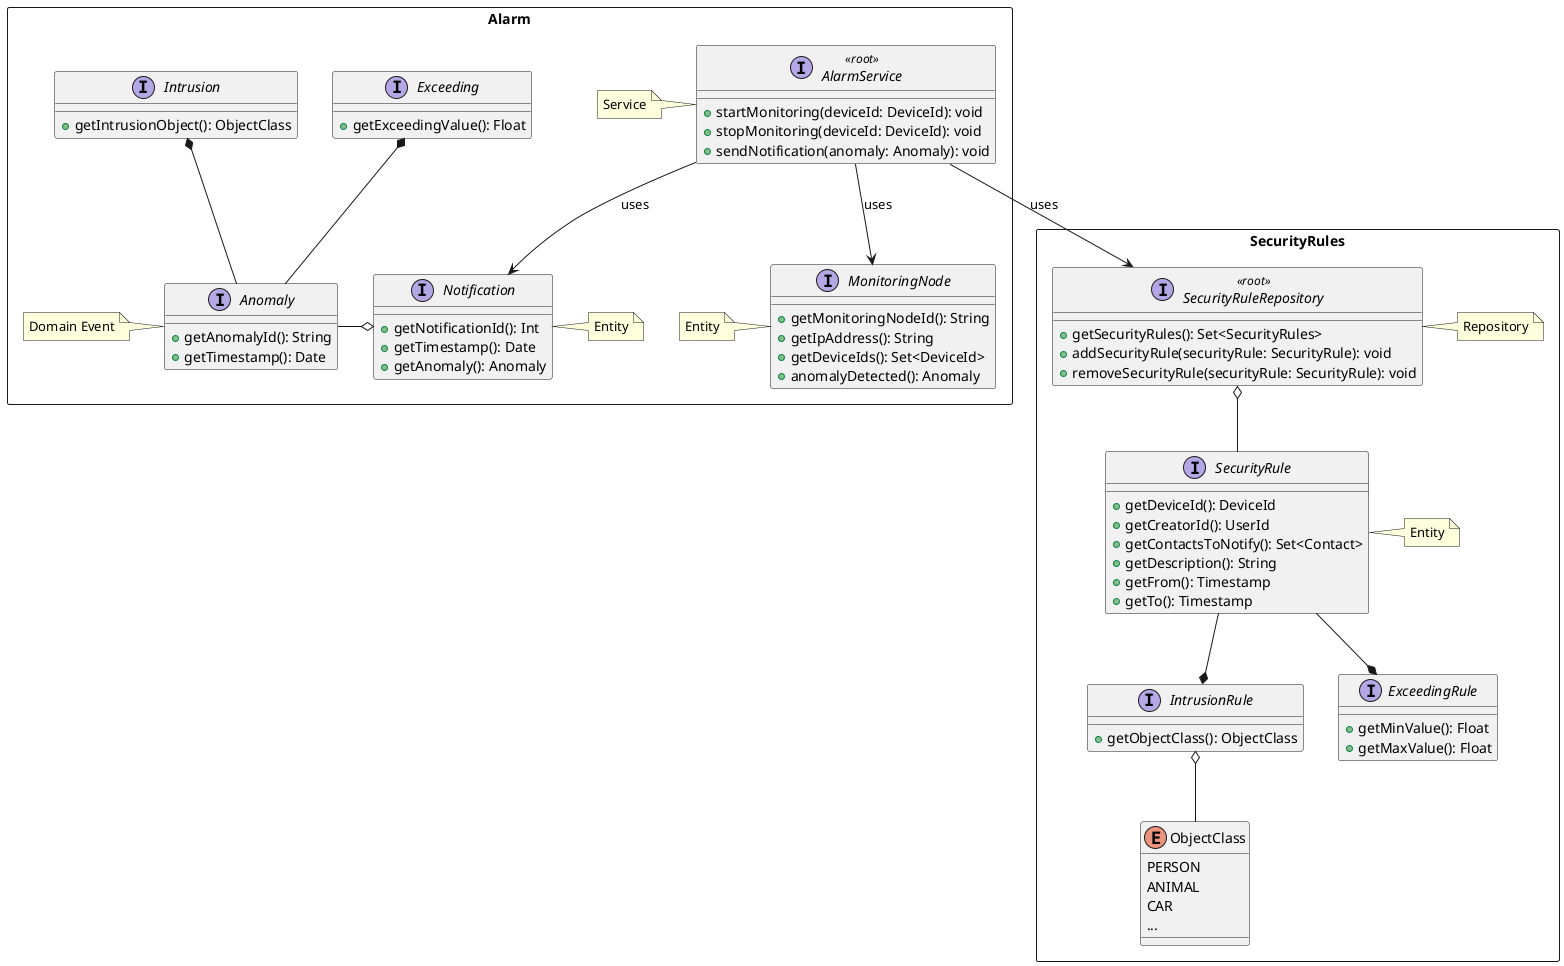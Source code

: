 @startuml

package SecurityRules <<Rectangle>> {

    interface SecurityRuleRepository <<root>> {
      + getSecurityRules(): Set<SecurityRules>
      + addSecurityRule(securityRule: SecurityRule): void
      + removeSecurityRule(securityRule: SecurityRule): void
    }
    note right of SecurityRuleRepository : Repository
    SecurityRuleRepository o-- SecurityRule


    interface SecurityRule {
      + getDeviceId(): DeviceId
      + getCreatorId(): UserId
      + getContactsToNotify(): Set<Contact>
      + getDescription(): String
      + getFrom(): Timestamp
      + getTo(): Timestamp
    }

    interface IntrusionRule {
      + getObjectClass(): ObjectClass
    }
    IntrusionRule o-- ObjectClass

    interface ExceedingRule {
      + getMinValue(): Float
      + getMaxValue(): Float
    }

    enum ObjectClass {
      PERSON
      ANIMAL
      CAR
      ...
    }
    note right of SecurityRule: Entity

}

package Alarm <<Rectangle>> {

    interface Anomaly {
      + getAnomalyId(): String
      + getTimestamp(): Date
    }
    note left of Anomaly: Domain Event

    interface Exceeding {
      + getExceedingValue(): Float
    }

    interface Intrusion {
      + getIntrusionObject(): ObjectClass
    }

    Exceeding *-- Anomaly
    Intrusion *-- Anomaly


    interface Notification {
      + getNotificationId(): Int
      + getTimestamp(): Date
      + getAnomaly(): Anomaly
    }
    note right of Notification: Entity
    Notification o-left- Anomaly

    interface AlarmService <<root>> {
      + startMonitoring(deviceId: DeviceId): void
      + stopMonitoring(deviceId: DeviceId): void
      + sendNotification(anomaly: Anomaly): void
    }
    note left of AlarmService: Service
    SecurityRule --* ExceedingRule
    SecurityRule --* IntrusionRule
    AlarmService --> Notification : uses
    AlarmService --> SecurityRuleRepository : uses

    interface MonitoringNode {
      + getMonitoringNodeId(): String
      + getIpAddress(): String
      + getDeviceIds(): Set<DeviceId>
      + anomalyDetected(): Anomaly
    }
    note left of MonitoringNode: Entity
    MonitoringNode <-up- AlarmService: uses

}

@enduml
